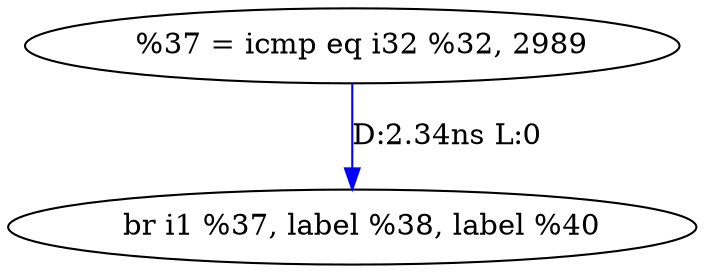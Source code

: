 digraph {
Node0xac4c800[label="  br i1 %37, label %38, label %40"];
Node0xac4c760[label="  %37 = icmp eq i32 %32, 2989"];
Node0xac4c760 -> Node0xac4c800[label="D:2.34ns L:0",color=blue];
}
